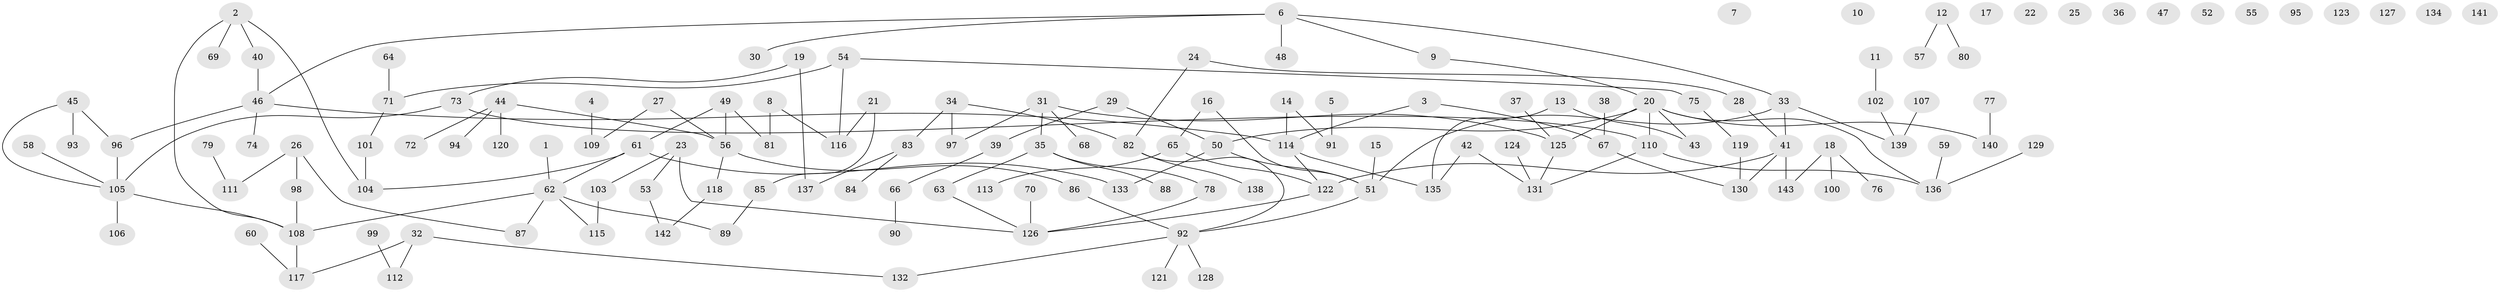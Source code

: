 // Generated by graph-tools (version 1.1) at 2025/49/03/09/25 03:49:10]
// undirected, 143 vertices, 153 edges
graph export_dot {
graph [start="1"]
  node [color=gray90,style=filled];
  1;
  2;
  3;
  4;
  5;
  6;
  7;
  8;
  9;
  10;
  11;
  12;
  13;
  14;
  15;
  16;
  17;
  18;
  19;
  20;
  21;
  22;
  23;
  24;
  25;
  26;
  27;
  28;
  29;
  30;
  31;
  32;
  33;
  34;
  35;
  36;
  37;
  38;
  39;
  40;
  41;
  42;
  43;
  44;
  45;
  46;
  47;
  48;
  49;
  50;
  51;
  52;
  53;
  54;
  55;
  56;
  57;
  58;
  59;
  60;
  61;
  62;
  63;
  64;
  65;
  66;
  67;
  68;
  69;
  70;
  71;
  72;
  73;
  74;
  75;
  76;
  77;
  78;
  79;
  80;
  81;
  82;
  83;
  84;
  85;
  86;
  87;
  88;
  89;
  90;
  91;
  92;
  93;
  94;
  95;
  96;
  97;
  98;
  99;
  100;
  101;
  102;
  103;
  104;
  105;
  106;
  107;
  108;
  109;
  110;
  111;
  112;
  113;
  114;
  115;
  116;
  117;
  118;
  119;
  120;
  121;
  122;
  123;
  124;
  125;
  126;
  127;
  128;
  129;
  130;
  131;
  132;
  133;
  134;
  135;
  136;
  137;
  138;
  139;
  140;
  141;
  142;
  143;
  1 -- 62;
  2 -- 40;
  2 -- 69;
  2 -- 104;
  2 -- 108;
  3 -- 67;
  3 -- 114;
  4 -- 109;
  5 -- 91;
  6 -- 9;
  6 -- 30;
  6 -- 33;
  6 -- 46;
  6 -- 48;
  8 -- 81;
  8 -- 116;
  9 -- 20;
  11 -- 102;
  12 -- 57;
  12 -- 80;
  13 -- 43;
  13 -- 135;
  14 -- 91;
  14 -- 114;
  15 -- 51;
  16 -- 51;
  16 -- 65;
  18 -- 76;
  18 -- 100;
  18 -- 143;
  19 -- 73;
  19 -- 137;
  20 -- 43;
  20 -- 50;
  20 -- 110;
  20 -- 125;
  20 -- 136;
  20 -- 140;
  21 -- 85;
  21 -- 116;
  23 -- 53;
  23 -- 103;
  23 -- 126;
  24 -- 28;
  24 -- 82;
  26 -- 87;
  26 -- 98;
  26 -- 111;
  27 -- 56;
  27 -- 109;
  28 -- 41;
  29 -- 39;
  29 -- 50;
  31 -- 35;
  31 -- 68;
  31 -- 97;
  31 -- 125;
  32 -- 112;
  32 -- 117;
  32 -- 132;
  33 -- 41;
  33 -- 51;
  33 -- 139;
  34 -- 82;
  34 -- 83;
  34 -- 97;
  35 -- 63;
  35 -- 78;
  35 -- 88;
  37 -- 125;
  38 -- 67;
  39 -- 66;
  40 -- 46;
  41 -- 122;
  41 -- 130;
  41 -- 143;
  42 -- 131;
  42 -- 135;
  44 -- 56;
  44 -- 72;
  44 -- 94;
  44 -- 120;
  45 -- 93;
  45 -- 96;
  45 -- 105;
  46 -- 74;
  46 -- 96;
  46 -- 114;
  49 -- 56;
  49 -- 61;
  49 -- 81;
  50 -- 51;
  50 -- 133;
  51 -- 92;
  53 -- 142;
  54 -- 71;
  54 -- 75;
  54 -- 116;
  56 -- 86;
  56 -- 118;
  58 -- 105;
  59 -- 136;
  60 -- 117;
  61 -- 62;
  61 -- 104;
  61 -- 133;
  62 -- 87;
  62 -- 89;
  62 -- 108;
  62 -- 115;
  63 -- 126;
  64 -- 71;
  65 -- 113;
  65 -- 122;
  66 -- 90;
  67 -- 130;
  70 -- 126;
  71 -- 101;
  73 -- 105;
  73 -- 110;
  75 -- 119;
  77 -- 140;
  78 -- 126;
  79 -- 111;
  82 -- 92;
  82 -- 138;
  83 -- 84;
  83 -- 137;
  85 -- 89;
  86 -- 92;
  92 -- 121;
  92 -- 128;
  92 -- 132;
  96 -- 105;
  98 -- 108;
  99 -- 112;
  101 -- 104;
  102 -- 139;
  103 -- 115;
  105 -- 106;
  105 -- 108;
  107 -- 139;
  108 -- 117;
  110 -- 131;
  110 -- 136;
  114 -- 122;
  114 -- 135;
  118 -- 142;
  119 -- 130;
  122 -- 126;
  124 -- 131;
  125 -- 131;
  129 -- 136;
}

